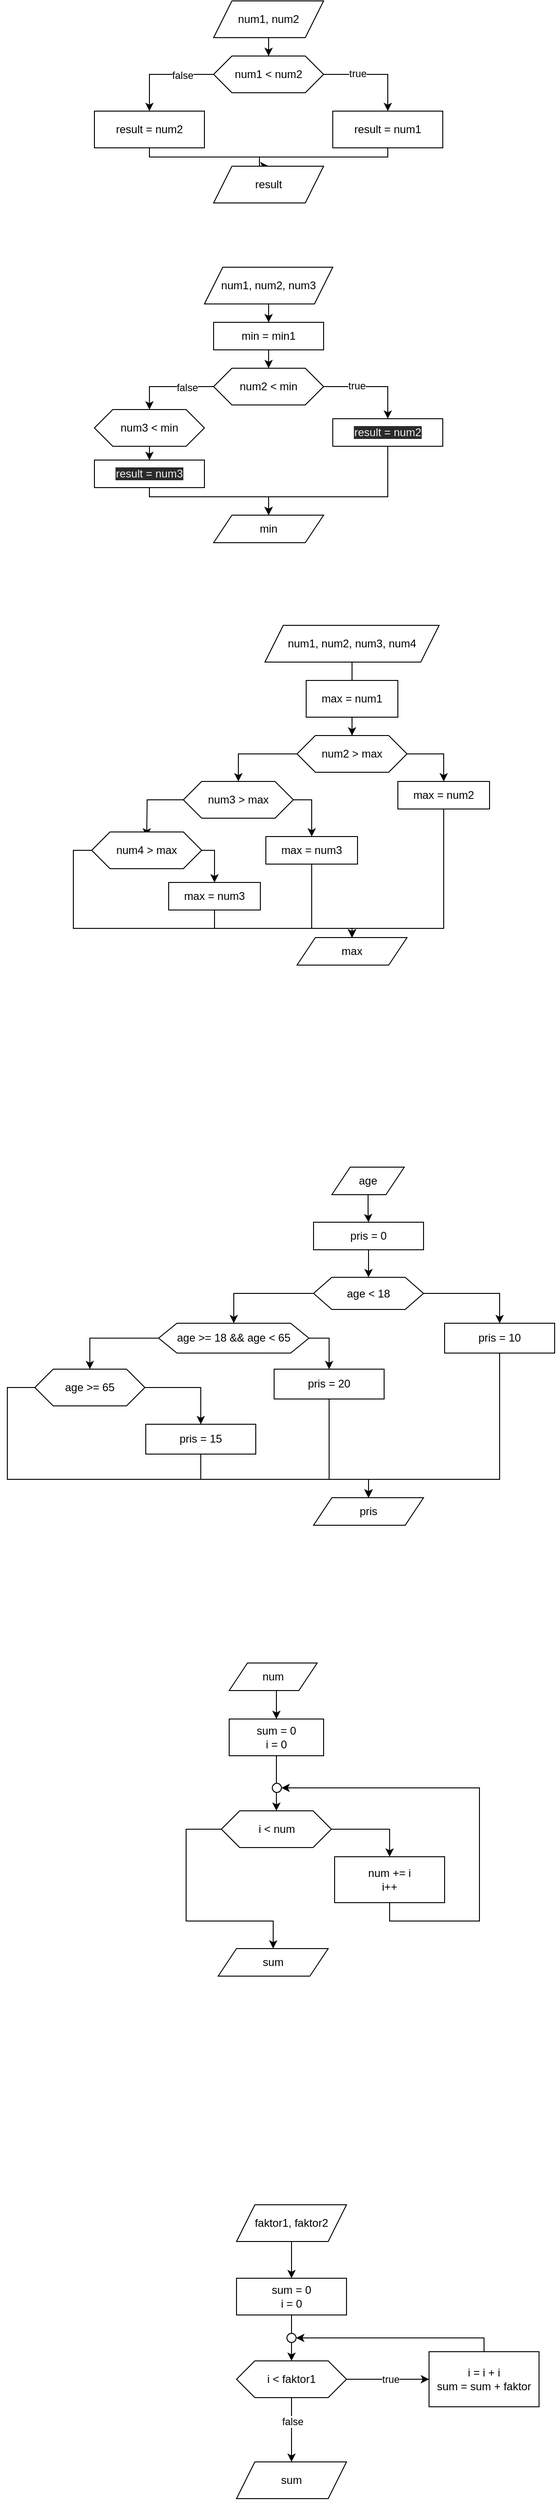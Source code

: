 <mxfile>
    <diagram id="1pdJBvF3buKM2GbMjgxv" name="Page-1">
        <mxGraphModel dx="926" dy="777" grid="1" gridSize="10" guides="1" tooltips="1" connect="1" arrows="1" fold="1" page="1" pageScale="1" pageWidth="827" pageHeight="1169" background="none" math="0" shadow="0">
            <root>
                <mxCell id="0"/>
                <mxCell id="1" parent="0"/>
                <mxCell id="2" style="edgeStyle=orthogonalEdgeStyle;rounded=0;orthogonalLoop=1;jettySize=auto;html=1;" parent="1" source="3" edge="1">
                    <mxGeometry relative="1" as="geometry">
                        <mxPoint x="491" y="800" as="targetPoint"/>
                    </mxGeometry>
                </mxCell>
                <mxCell id="3" value="num1, num2, num3, num4" style="shape=parallelogram;perimeter=parallelogramPerimeter;whiteSpace=wrap;html=1;fixedSize=1;" parent="1" vertex="1">
                    <mxGeometry x="396" y="720" width="190" height="40" as="geometry"/>
                </mxCell>
                <mxCell id="4" style="edgeStyle=orthogonalEdgeStyle;rounded=0;orthogonalLoop=1;jettySize=auto;html=1;" parent="1" source="5" target="10" edge="1">
                    <mxGeometry relative="1" as="geometry"/>
                </mxCell>
                <mxCell id="5" value="max = num1" style="rounded=0;whiteSpace=wrap;html=1;" parent="1" vertex="1">
                    <mxGeometry x="441" y="780" width="100" height="40" as="geometry"/>
                </mxCell>
                <mxCell id="112" style="edgeStyle=orthogonalEdgeStyle;rounded=0;orthogonalLoop=1;jettySize=auto;html=1;exitX=1;exitY=0.5;exitDx=0;exitDy=0;entryX=0.5;entryY=0;entryDx=0;entryDy=0;" parent="1" source="10" target="11" edge="1">
                    <mxGeometry relative="1" as="geometry"/>
                </mxCell>
                <mxCell id="117" value="" style="edgeStyle=orthogonalEdgeStyle;rounded=0;orthogonalLoop=1;jettySize=auto;html=1;" parent="1" source="10" target="116" edge="1">
                    <mxGeometry relative="1" as="geometry"/>
                </mxCell>
                <mxCell id="10" value="num2 &amp;gt; max" style="shape=hexagon;perimeter=hexagonPerimeter2;whiteSpace=wrap;html=1;fixedSize=1;" parent="1" vertex="1">
                    <mxGeometry x="431" y="840" width="120" height="40" as="geometry"/>
                </mxCell>
                <mxCell id="133" style="edgeStyle=orthogonalEdgeStyle;rounded=0;orthogonalLoop=1;jettySize=auto;html=1;exitX=0.5;exitY=1;exitDx=0;exitDy=0;entryX=0.5;entryY=0;entryDx=0;entryDy=0;" edge="1" parent="1" source="11" target="127">
                    <mxGeometry relative="1" as="geometry">
                        <Array as="points">
                            <mxPoint x="591" y="1050"/>
                            <mxPoint x="491" y="1050"/>
                        </Array>
                    </mxGeometry>
                </mxCell>
                <mxCell id="11" value="max = num2" style="rounded=0;whiteSpace=wrap;html=1;" parent="1" vertex="1">
                    <mxGeometry x="541" y="890" width="100" height="30" as="geometry"/>
                </mxCell>
                <mxCell id="44" value="" style="edgeStyle=orthogonalEdgeStyle;rounded=0;orthogonalLoop=1;jettySize=auto;html=1;" parent="1" source="42" target="43" edge="1">
                    <mxGeometry relative="1" as="geometry"/>
                </mxCell>
                <mxCell id="42" value="faktor1, faktor2" style="shape=parallelogram;perimeter=parallelogramPerimeter;whiteSpace=wrap;html=1;fixedSize=1;" parent="1" vertex="1">
                    <mxGeometry x="365" y="2440" width="120" height="40" as="geometry"/>
                </mxCell>
                <mxCell id="50" value="" style="edgeStyle=orthogonalEdgeStyle;rounded=0;orthogonalLoop=1;jettySize=auto;html=1;" parent="1" source="43" target="45" edge="1">
                    <mxGeometry relative="1" as="geometry"/>
                </mxCell>
                <mxCell id="43" value="sum = 0&lt;br&gt;i = 0" style="whiteSpace=wrap;html=1;" parent="1" vertex="1">
                    <mxGeometry x="365" y="2520" width="120" height="40" as="geometry"/>
                </mxCell>
                <mxCell id="48" value="" style="edgeStyle=orthogonalEdgeStyle;rounded=0;orthogonalLoop=1;jettySize=auto;html=1;" parent="1" source="45" target="47" edge="1">
                    <mxGeometry relative="1" as="geometry"/>
                </mxCell>
                <mxCell id="55" value="true" style="edgeLabel;html=1;align=center;verticalAlign=middle;resizable=0;points=[];" parent="48" vertex="1" connectable="0">
                    <mxGeometry x="0.052" relative="1" as="geometry">
                        <mxPoint as="offset"/>
                    </mxGeometry>
                </mxCell>
                <mxCell id="54" value="" style="edgeStyle=orthogonalEdgeStyle;rounded=0;orthogonalLoop=1;jettySize=auto;html=1;" parent="1" source="45" target="53" edge="1">
                    <mxGeometry relative="1" as="geometry">
                        <Array as="points">
                            <mxPoint x="425" y="2660"/>
                            <mxPoint x="425" y="2660"/>
                        </Array>
                    </mxGeometry>
                </mxCell>
                <mxCell id="56" value="false" style="edgeLabel;html=1;align=center;verticalAlign=middle;resizable=0;points=[];" parent="54" vertex="1" connectable="0">
                    <mxGeometry x="-0.256" y="1" relative="1" as="geometry">
                        <mxPoint as="offset"/>
                    </mxGeometry>
                </mxCell>
                <mxCell id="45" value="i &amp;lt; faktor1" style="shape=hexagon;perimeter=hexagonPerimeter2;whiteSpace=wrap;html=1;fixedSize=1;" parent="1" vertex="1">
                    <mxGeometry x="365" y="2610" width="120" height="40" as="geometry"/>
                </mxCell>
                <mxCell id="52" style="edgeStyle=orthogonalEdgeStyle;rounded=0;orthogonalLoop=1;jettySize=auto;html=1;exitX=0.5;exitY=0;exitDx=0;exitDy=0;entryX=1;entryY=0.5;entryDx=0;entryDy=0;" parent="1" source="47" target="49" edge="1">
                    <mxGeometry relative="1" as="geometry">
                        <Array as="points">
                            <mxPoint x="635" y="2585"/>
                        </Array>
                    </mxGeometry>
                </mxCell>
                <mxCell id="47" value="i = i + i&lt;br&gt;sum = sum + faktor" style="whiteSpace=wrap;html=1;" parent="1" vertex="1">
                    <mxGeometry x="575" y="2600" width="120" height="60" as="geometry"/>
                </mxCell>
                <mxCell id="49" value="" style="ellipse;whiteSpace=wrap;html=1;aspect=fixed;" parent="1" vertex="1">
                    <mxGeometry x="420" y="2580" width="10" height="10" as="geometry"/>
                </mxCell>
                <mxCell id="53" value="sum" style="shape=parallelogram;perimeter=parallelogramPerimeter;whiteSpace=wrap;html=1;fixedSize=1;" parent="1" vertex="1">
                    <mxGeometry x="365" y="2720" width="120" height="40" as="geometry"/>
                </mxCell>
                <mxCell id="59" value="" style="edgeStyle=orthogonalEdgeStyle;rounded=0;orthogonalLoop=1;jettySize=auto;html=1;" parent="1" source="57" target="58" edge="1">
                    <mxGeometry relative="1" as="geometry"/>
                </mxCell>
                <mxCell id="57" value="num1, num2" style="shape=parallelogram;perimeter=parallelogramPerimeter;whiteSpace=wrap;html=1;fixedSize=1;" parent="1" vertex="1">
                    <mxGeometry x="340" y="40" width="120" height="40" as="geometry"/>
                </mxCell>
                <mxCell id="61" value="" style="edgeStyle=orthogonalEdgeStyle;rounded=0;orthogonalLoop=1;jettySize=auto;html=1;" parent="1" source="58" target="60" edge="1">
                    <mxGeometry relative="1" as="geometry"/>
                </mxCell>
                <mxCell id="67" value="true" style="edgeLabel;html=1;align=center;verticalAlign=middle;resizable=0;points=[];" parent="61" vertex="1" connectable="0">
                    <mxGeometry x="-0.323" y="1" relative="1" as="geometry">
                        <mxPoint as="offset"/>
                    </mxGeometry>
                </mxCell>
                <mxCell id="63" style="edgeStyle=orthogonalEdgeStyle;rounded=0;orthogonalLoop=1;jettySize=auto;html=1;exitX=0;exitY=0.5;exitDx=0;exitDy=0;entryX=0.5;entryY=0;entryDx=0;entryDy=0;" parent="1" source="58" target="62" edge="1">
                    <mxGeometry relative="1" as="geometry"/>
                </mxCell>
                <mxCell id="68" value="false" style="edgeLabel;html=1;align=center;verticalAlign=middle;resizable=0;points=[];" parent="63" vertex="1" connectable="0">
                    <mxGeometry x="-0.383" y="1" relative="1" as="geometry">
                        <mxPoint as="offset"/>
                    </mxGeometry>
                </mxCell>
                <mxCell id="58" value="num1 &amp;lt; num2" style="shape=hexagon;perimeter=hexagonPerimeter2;whiteSpace=wrap;html=1;fixedSize=1;" parent="1" vertex="1">
                    <mxGeometry x="340" y="100" width="120" height="40" as="geometry"/>
                </mxCell>
                <mxCell id="66" style="edgeStyle=orthogonalEdgeStyle;rounded=0;orthogonalLoop=1;jettySize=auto;html=1;exitX=0.5;exitY=1;exitDx=0;exitDy=0;entryX=0.5;entryY=0;entryDx=0;entryDy=0;" parent="1" source="60" target="64" edge="1">
                    <mxGeometry relative="1" as="geometry">
                        <mxPoint x="390" y="280" as="targetPoint"/>
                        <Array as="points">
                            <mxPoint x="530" y="210"/>
                            <mxPoint x="390" y="210"/>
                            <mxPoint x="390" y="220"/>
                        </Array>
                    </mxGeometry>
                </mxCell>
                <mxCell id="60" value="result = num1" style="whiteSpace=wrap;html=1;" parent="1" vertex="1">
                    <mxGeometry x="470" y="160" width="120" height="40" as="geometry"/>
                </mxCell>
                <mxCell id="65" style="edgeStyle=orthogonalEdgeStyle;rounded=0;orthogonalLoop=1;jettySize=auto;html=1;entryX=0.5;entryY=0;entryDx=0;entryDy=0;" parent="1" source="62" target="64" edge="1">
                    <mxGeometry relative="1" as="geometry">
                        <Array as="points">
                            <mxPoint x="270" y="210"/>
                            <mxPoint x="390" y="210"/>
                            <mxPoint x="390" y="220"/>
                        </Array>
                    </mxGeometry>
                </mxCell>
                <mxCell id="62" value="result = num2" style="whiteSpace=wrap;html=1;" parent="1" vertex="1">
                    <mxGeometry x="210" y="160" width="120" height="40" as="geometry"/>
                </mxCell>
                <mxCell id="64" value="result" style="shape=parallelogram;perimeter=parallelogramPerimeter;whiteSpace=wrap;html=1;fixedSize=1;" parent="1" vertex="1">
                    <mxGeometry x="340" y="220" width="120" height="40" as="geometry"/>
                </mxCell>
                <mxCell id="98" style="edgeStyle=orthogonalEdgeStyle;rounded=0;orthogonalLoop=1;jettySize=auto;html=1;entryX=0.5;entryY=0;entryDx=0;entryDy=0;" parent="1" source="71" target="97" edge="1">
                    <mxGeometry relative="1" as="geometry"/>
                </mxCell>
                <mxCell id="71" value="num1, num2, num3" style="shape=parallelogram;perimeter=parallelogramPerimeter;whiteSpace=wrap;html=1;fixedSize=1;" parent="1" vertex="1">
                    <mxGeometry x="330" y="330" width="140" height="40" as="geometry"/>
                </mxCell>
                <mxCell id="72" value="" style="edgeStyle=orthogonalEdgeStyle;rounded=0;orthogonalLoop=1;jettySize=auto;html=1;entryX=0.5;entryY=0;entryDx=0;entryDy=0;" parent="1" source="76" target="101" edge="1">
                    <mxGeometry relative="1" as="geometry">
                        <mxPoint x="530" y="490" as="targetPoint"/>
                    </mxGeometry>
                </mxCell>
                <mxCell id="73" value="true" style="edgeLabel;html=1;align=center;verticalAlign=middle;resizable=0;points=[];" parent="72" vertex="1" connectable="0">
                    <mxGeometry x="-0.323" y="1" relative="1" as="geometry">
                        <mxPoint as="offset"/>
                    </mxGeometry>
                </mxCell>
                <mxCell id="74" style="edgeStyle=orthogonalEdgeStyle;rounded=0;orthogonalLoop=1;jettySize=auto;html=1;exitX=0;exitY=0.5;exitDx=0;exitDy=0;entryX=0.5;entryY=0;entryDx=0;entryDy=0;" parent="1" source="76" target="100" edge="1">
                    <mxGeometry relative="1" as="geometry">
                        <mxPoint x="270" y="490" as="targetPoint"/>
                    </mxGeometry>
                </mxCell>
                <mxCell id="75" value="false" style="edgeLabel;html=1;align=center;verticalAlign=middle;resizable=0;points=[];" parent="74" vertex="1" connectable="0">
                    <mxGeometry x="-0.383" y="1" relative="1" as="geometry">
                        <mxPoint as="offset"/>
                    </mxGeometry>
                </mxCell>
                <mxCell id="76" value="num2 &amp;lt; min" style="shape=hexagon;perimeter=hexagonPerimeter2;whiteSpace=wrap;html=1;fixedSize=1;" parent="1" vertex="1">
                    <mxGeometry x="340" y="440" width="120" height="40" as="geometry"/>
                </mxCell>
                <mxCell id="83" style="edgeStyle=orthogonalEdgeStyle;rounded=0;orthogonalLoop=1;jettySize=auto;html=1;exitX=0.5;exitY=1;exitDx=0;exitDy=0;" parent="1" edge="1">
                    <mxGeometry relative="1" as="geometry">
                        <mxPoint x="270" y="530" as="sourcePoint"/>
                        <mxPoint x="270" y="530" as="targetPoint"/>
                    </mxGeometry>
                </mxCell>
                <mxCell id="99" style="edgeStyle=orthogonalEdgeStyle;rounded=0;orthogonalLoop=1;jettySize=auto;html=1;exitX=0.5;exitY=1;exitDx=0;exitDy=0;entryX=0.5;entryY=0;entryDx=0;entryDy=0;" parent="1" source="97" target="76" edge="1">
                    <mxGeometry relative="1" as="geometry"/>
                </mxCell>
                <mxCell id="97" value="min = min1" style="rounded=0;whiteSpace=wrap;html=1;" parent="1" vertex="1">
                    <mxGeometry x="340" y="390" width="120" height="30" as="geometry"/>
                </mxCell>
                <mxCell id="107" style="edgeStyle=orthogonalEdgeStyle;rounded=0;orthogonalLoop=1;jettySize=auto;html=1;exitX=0.5;exitY=1;exitDx=0;exitDy=0;entryX=0.5;entryY=0;entryDx=0;entryDy=0;" parent="1" source="100" target="106" edge="1">
                    <mxGeometry relative="1" as="geometry"/>
                </mxCell>
                <mxCell id="100" value="num3 &amp;lt; min" style="shape=hexagon;perimeter=hexagonPerimeter2;whiteSpace=wrap;html=1;fixedSize=1;" parent="1" vertex="1">
                    <mxGeometry x="210" y="485" width="120" height="40" as="geometry"/>
                </mxCell>
                <mxCell id="110" style="edgeStyle=orthogonalEdgeStyle;rounded=0;orthogonalLoop=1;jettySize=auto;html=1;entryX=0.5;entryY=0;entryDx=0;entryDy=0;" parent="1" source="101" target="108" edge="1">
                    <mxGeometry relative="1" as="geometry">
                        <Array as="points">
                            <mxPoint x="530" y="580"/>
                            <mxPoint x="400" y="580"/>
                        </Array>
                    </mxGeometry>
                </mxCell>
                <mxCell id="101" value="&lt;span style=&quot;color: rgb(240 , 240 , 240) ; font-family: &amp;#34;helvetica&amp;#34; ; font-size: 12px ; font-style: normal ; font-weight: 400 ; letter-spacing: normal ; text-align: center ; text-indent: 0px ; text-transform: none ; word-spacing: 0px ; background-color: rgb(42 , 42 , 42) ; display: inline ; float: none&quot;&gt;result = num2&lt;/span&gt;" style="rounded=0;whiteSpace=wrap;html=1;" parent="1" vertex="1">
                    <mxGeometry x="470" y="495" width="120" height="30" as="geometry"/>
                </mxCell>
                <mxCell id="109" style="edgeStyle=orthogonalEdgeStyle;rounded=0;orthogonalLoop=1;jettySize=auto;html=1;entryX=0.5;entryY=0;entryDx=0;entryDy=0;" parent="1" source="106" target="108" edge="1">
                    <mxGeometry relative="1" as="geometry">
                        <Array as="points">
                            <mxPoint x="270" y="580"/>
                            <mxPoint x="400" y="580"/>
                        </Array>
                    </mxGeometry>
                </mxCell>
                <mxCell id="106" value="&lt;span style=&quot;color: rgb(240 , 240 , 240) ; font-family: &amp;#34;helvetica&amp;#34; ; font-size: 12px ; font-style: normal ; font-weight: 400 ; letter-spacing: normal ; text-align: center ; text-indent: 0px ; text-transform: none ; word-spacing: 0px ; background-color: rgb(42 , 42 , 42) ; display: inline ; float: none&quot;&gt;result = num3&lt;/span&gt;" style="rounded=0;whiteSpace=wrap;html=1;" parent="1" vertex="1">
                    <mxGeometry x="210" y="540" width="120" height="30" as="geometry"/>
                </mxCell>
                <mxCell id="108" value="min" style="shape=parallelogram;perimeter=parallelogramPerimeter;whiteSpace=wrap;html=1;fixedSize=1;" parent="1" vertex="1">
                    <mxGeometry x="340" y="600" width="120" height="30" as="geometry"/>
                </mxCell>
                <mxCell id="119" style="edgeStyle=orthogonalEdgeStyle;rounded=0;orthogonalLoop=1;jettySize=auto;html=1;entryX=0.5;entryY=0;entryDx=0;entryDy=0;" edge="1" parent="1" source="116" target="118">
                    <mxGeometry relative="1" as="geometry">
                        <Array as="points">
                            <mxPoint x="447" y="910"/>
                        </Array>
                    </mxGeometry>
                </mxCell>
                <mxCell id="120" style="edgeStyle=orthogonalEdgeStyle;rounded=0;orthogonalLoop=1;jettySize=auto;html=1;" edge="1" parent="1" source="116">
                    <mxGeometry relative="1" as="geometry">
                        <mxPoint x="267" y="950" as="targetPoint"/>
                    </mxGeometry>
                </mxCell>
                <mxCell id="116" value="num3 &amp;gt; max" style="shape=hexagon;perimeter=hexagonPerimeter2;whiteSpace=wrap;html=1;fixedSize=1;" parent="1" vertex="1">
                    <mxGeometry x="307" y="890" width="120" height="40" as="geometry"/>
                </mxCell>
                <mxCell id="134" style="edgeStyle=orthogonalEdgeStyle;rounded=0;orthogonalLoop=1;jettySize=auto;html=1;entryX=0.5;entryY=0;entryDx=0;entryDy=0;" edge="1" parent="1" source="118" target="127">
                    <mxGeometry relative="1" as="geometry">
                        <Array as="points">
                            <mxPoint x="447" y="1050"/>
                            <mxPoint x="491" y="1050"/>
                        </Array>
                    </mxGeometry>
                </mxCell>
                <mxCell id="118" value="max = num3" style="rounded=0;whiteSpace=wrap;html=1;" vertex="1" parent="1">
                    <mxGeometry x="397" y="950" width="100" height="30" as="geometry"/>
                </mxCell>
                <mxCell id="123" style="edgeStyle=orthogonalEdgeStyle;rounded=0;orthogonalLoop=1;jettySize=auto;html=1;entryX=0.5;entryY=0;entryDx=0;entryDy=0;" edge="1" parent="1" source="121" target="122">
                    <mxGeometry relative="1" as="geometry">
                        <Array as="points">
                            <mxPoint x="341" y="965"/>
                        </Array>
                    </mxGeometry>
                </mxCell>
                <mxCell id="136" style="edgeStyle=orthogonalEdgeStyle;rounded=0;orthogonalLoop=1;jettySize=auto;html=1;entryX=0.5;entryY=0;entryDx=0;entryDy=0;" edge="1" parent="1" source="121" target="127">
                    <mxGeometry relative="1" as="geometry">
                        <mxPoint x="377" y="1090" as="targetPoint"/>
                        <Array as="points">
                            <mxPoint x="187" y="965"/>
                            <mxPoint x="187" y="1050"/>
                            <mxPoint x="491" y="1050"/>
                        </Array>
                    </mxGeometry>
                </mxCell>
                <mxCell id="121" value="num4 &amp;gt; max" style="shape=hexagon;perimeter=hexagonPerimeter2;whiteSpace=wrap;html=1;fixedSize=1;" vertex="1" parent="1">
                    <mxGeometry x="207" y="945" width="120" height="40" as="geometry"/>
                </mxCell>
                <mxCell id="135" style="edgeStyle=orthogonalEdgeStyle;rounded=0;orthogonalLoop=1;jettySize=auto;html=1;entryX=0.5;entryY=0;entryDx=0;entryDy=0;" edge="1" parent="1" source="122" target="127">
                    <mxGeometry relative="1" as="geometry">
                        <mxPoint x="367" y="1080" as="targetPoint"/>
                        <Array as="points">
                            <mxPoint x="341" y="1050"/>
                            <mxPoint x="491" y="1050"/>
                        </Array>
                    </mxGeometry>
                </mxCell>
                <mxCell id="122" value="max = num3" style="rounded=0;whiteSpace=wrap;html=1;" vertex="1" parent="1">
                    <mxGeometry x="291" y="1000" width="100" height="30" as="geometry"/>
                </mxCell>
                <mxCell id="127" value="max" style="shape=parallelogram;perimeter=parallelogramPerimeter;whiteSpace=wrap;html=1;fixedSize=1;" vertex="1" parent="1">
                    <mxGeometry x="431" y="1060" width="120" height="30" as="geometry"/>
                </mxCell>
                <mxCell id="139" value="" style="edgeStyle=orthogonalEdgeStyle;rounded=0;orthogonalLoop=1;jettySize=auto;html=1;" edge="1" parent="1" source="137" target="138">
                    <mxGeometry relative="1" as="geometry"/>
                </mxCell>
                <mxCell id="137" value="age" style="shape=parallelogram;perimeter=parallelogramPerimeter;whiteSpace=wrap;html=1;fixedSize=1;" vertex="1" parent="1">
                    <mxGeometry x="469" y="1310" width="79" height="30" as="geometry"/>
                </mxCell>
                <mxCell id="141" value="" style="edgeStyle=orthogonalEdgeStyle;rounded=0;orthogonalLoop=1;jettySize=auto;html=1;" edge="1" parent="1" source="138" target="140">
                    <mxGeometry relative="1" as="geometry"/>
                </mxCell>
                <mxCell id="138" value="pris = 0" style="whiteSpace=wrap;html=1;" vertex="1" parent="1">
                    <mxGeometry x="449" y="1370" width="120" height="30" as="geometry"/>
                </mxCell>
                <mxCell id="143" value="" style="edgeStyle=orthogonalEdgeStyle;rounded=0;orthogonalLoop=1;jettySize=auto;html=1;" edge="1" parent="1" source="140" target="142">
                    <mxGeometry relative="1" as="geometry"/>
                </mxCell>
                <mxCell id="145" value="" style="edgeStyle=orthogonalEdgeStyle;rounded=0;orthogonalLoop=1;jettySize=auto;html=1;" edge="1" parent="1" source="140" target="144">
                    <mxGeometry relative="1" as="geometry"/>
                </mxCell>
                <mxCell id="140" value="age &amp;lt; 18" style="shape=hexagon;perimeter=hexagonPerimeter2;whiteSpace=wrap;html=1;fixedSize=1;" vertex="1" parent="1">
                    <mxGeometry x="449" y="1430" width="120" height="35" as="geometry"/>
                </mxCell>
                <mxCell id="159" style="edgeStyle=orthogonalEdgeStyle;rounded=0;orthogonalLoop=1;jettySize=auto;html=1;exitX=0.5;exitY=1;exitDx=0;exitDy=0;entryX=0.5;entryY=0;entryDx=0;entryDy=0;" edge="1" parent="1" source="142" target="158">
                    <mxGeometry relative="1" as="geometry">
                        <Array as="points">
                            <mxPoint x="652" y="1650"/>
                            <mxPoint x="509" y="1650"/>
                        </Array>
                    </mxGeometry>
                </mxCell>
                <mxCell id="142" value="pris = 10" style="whiteSpace=wrap;html=1;" vertex="1" parent="1">
                    <mxGeometry x="592" y="1480" width="120" height="32.5" as="geometry"/>
                </mxCell>
                <mxCell id="152" style="edgeStyle=orthogonalEdgeStyle;rounded=0;orthogonalLoop=1;jettySize=auto;html=1;exitX=1;exitY=0.5;exitDx=0;exitDy=0;entryX=0.5;entryY=0;entryDx=0;entryDy=0;" edge="1" parent="1" source="144" target="148">
                    <mxGeometry relative="1" as="geometry"/>
                </mxCell>
                <mxCell id="154" style="edgeStyle=orthogonalEdgeStyle;rounded=0;orthogonalLoop=1;jettySize=auto;html=1;entryX=0.5;entryY=0;entryDx=0;entryDy=0;" edge="1" parent="1" source="144" target="153">
                    <mxGeometry relative="1" as="geometry"/>
                </mxCell>
                <mxCell id="144" value="age &amp;gt;= 18 &amp;amp;&amp;amp; age &amp;lt; 65" style="shape=hexagon;perimeter=hexagonPerimeter2;whiteSpace=wrap;html=1;fixedSize=1;" vertex="1" parent="1">
                    <mxGeometry x="280" y="1480" width="164" height="32.5" as="geometry"/>
                </mxCell>
                <mxCell id="160" style="edgeStyle=orthogonalEdgeStyle;rounded=0;orthogonalLoop=1;jettySize=auto;html=1;exitX=0.5;exitY=1;exitDx=0;exitDy=0;entryX=0.5;entryY=0;entryDx=0;entryDy=0;" edge="1" parent="1" source="148" target="158">
                    <mxGeometry relative="1" as="geometry">
                        <mxPoint x="485" y="1640" as="targetPoint"/>
                        <Array as="points">
                            <mxPoint x="466" y="1650"/>
                            <mxPoint x="509" y="1650"/>
                        </Array>
                    </mxGeometry>
                </mxCell>
                <mxCell id="148" value="pris = 20" style="whiteSpace=wrap;html=1;" vertex="1" parent="1">
                    <mxGeometry x="406" y="1530" width="120" height="32.5" as="geometry"/>
                </mxCell>
                <mxCell id="157" style="edgeStyle=orthogonalEdgeStyle;rounded=0;orthogonalLoop=1;jettySize=auto;html=1;entryX=0.5;entryY=0;entryDx=0;entryDy=0;" edge="1" parent="1" source="153" target="156">
                    <mxGeometry relative="1" as="geometry"/>
                </mxCell>
                <mxCell id="162" style="edgeStyle=orthogonalEdgeStyle;rounded=0;orthogonalLoop=1;jettySize=auto;html=1;entryX=0.5;entryY=0;entryDx=0;entryDy=0;" edge="1" parent="1" source="153" target="158">
                    <mxGeometry relative="1" as="geometry">
                        <mxPoint x="495" y="1650" as="targetPoint"/>
                        <Array as="points">
                            <mxPoint x="115" y="1550"/>
                            <mxPoint x="115" y="1650"/>
                            <mxPoint x="509" y="1650"/>
                        </Array>
                    </mxGeometry>
                </mxCell>
                <mxCell id="153" value="age &amp;gt;= 65" style="shape=hexagon;perimeter=hexagonPerimeter2;whiteSpace=wrap;html=1;fixedSize=1;" vertex="1" parent="1">
                    <mxGeometry x="145" y="1530" width="120" height="40" as="geometry"/>
                </mxCell>
                <mxCell id="161" style="edgeStyle=orthogonalEdgeStyle;rounded=0;orthogonalLoop=1;jettySize=auto;html=1;entryX=0.5;entryY=0;entryDx=0;entryDy=0;" edge="1" parent="1" source="156" target="158">
                    <mxGeometry relative="1" as="geometry">
                        <Array as="points">
                            <mxPoint x="326" y="1650"/>
                            <mxPoint x="509" y="1650"/>
                        </Array>
                    </mxGeometry>
                </mxCell>
                <mxCell id="156" value="pris = 15" style="whiteSpace=wrap;html=1;" vertex="1" parent="1">
                    <mxGeometry x="266" y="1590" width="120" height="32.5" as="geometry"/>
                </mxCell>
                <mxCell id="158" value="pris" style="shape=parallelogram;perimeter=parallelogramPerimeter;whiteSpace=wrap;html=1;fixedSize=1;" vertex="1" parent="1">
                    <mxGeometry x="449" y="1670" width="120" height="30" as="geometry"/>
                </mxCell>
                <mxCell id="167" style="edgeStyle=orthogonalEdgeStyle;rounded=0;orthogonalLoop=1;jettySize=auto;html=1;exitX=0.5;exitY=1;exitDx=0;exitDy=0;entryX=0.5;entryY=0;entryDx=0;entryDy=0;" edge="1" parent="1" source="165" target="166">
                    <mxGeometry relative="1" as="geometry"/>
                </mxCell>
                <mxCell id="165" value="num" style="shape=parallelogram;perimeter=parallelogramPerimeter;whiteSpace=wrap;html=1;fixedSize=1;" vertex="1" parent="1">
                    <mxGeometry x="357" y="1850" width="96" height="30" as="geometry"/>
                </mxCell>
                <mxCell id="170" value="" style="edgeStyle=orthogonalEdgeStyle;rounded=0;orthogonalLoop=1;jettySize=auto;html=1;" edge="1" parent="1" source="166" target="169">
                    <mxGeometry relative="1" as="geometry"/>
                </mxCell>
                <mxCell id="166" value="sum = 0&lt;br&gt;i = 0" style="whiteSpace=wrap;html=1;" vertex="1" parent="1">
                    <mxGeometry x="357" y="1911" width="103" height="40" as="geometry"/>
                </mxCell>
                <mxCell id="172" value="" style="edgeStyle=orthogonalEdgeStyle;rounded=0;orthogonalLoop=1;jettySize=auto;html=1;" edge="1" parent="1" source="169" target="171">
                    <mxGeometry relative="1" as="geometry"/>
                </mxCell>
                <mxCell id="176" style="edgeStyle=orthogonalEdgeStyle;rounded=0;orthogonalLoop=1;jettySize=auto;html=1;entryX=0.5;entryY=0;entryDx=0;entryDy=0;" edge="1" parent="1" source="169" target="177">
                    <mxGeometry relative="1" as="geometry">
                        <mxPoint x="320" y="2121" as="targetPoint"/>
                        <Array as="points">
                            <mxPoint x="310" y="2031"/>
                            <mxPoint x="310" y="2131"/>
                            <mxPoint x="405" y="2131"/>
                        </Array>
                    </mxGeometry>
                </mxCell>
                <mxCell id="169" value="i &amp;lt; num" style="shape=hexagon;perimeter=hexagonPerimeter2;whiteSpace=wrap;html=1;fixedSize=1;" vertex="1" parent="1">
                    <mxGeometry x="348.5" y="2011" width="120" height="40" as="geometry"/>
                </mxCell>
                <mxCell id="173" style="edgeStyle=orthogonalEdgeStyle;rounded=0;orthogonalLoop=1;jettySize=auto;html=1;entryX=1;entryY=0.5;entryDx=0;entryDy=0;" edge="1" parent="1" source="171" target="174">
                    <mxGeometry relative="1" as="geometry">
                        <mxPoint x="490" y="1981" as="targetPoint"/>
                        <Array as="points">
                            <mxPoint x="532" y="2131"/>
                            <mxPoint x="630" y="2131"/>
                            <mxPoint x="630" y="1986"/>
                        </Array>
                    </mxGeometry>
                </mxCell>
                <mxCell id="171" value="num += i&lt;br&gt;i++" style="whiteSpace=wrap;html=1;" vertex="1" parent="1">
                    <mxGeometry x="472" y="2061" width="120" height="50" as="geometry"/>
                </mxCell>
                <mxCell id="174" value="" style="ellipse;whiteSpace=wrap;html=1;aspect=fixed;" vertex="1" parent="1">
                    <mxGeometry x="404" y="1981" width="10" height="10" as="geometry"/>
                </mxCell>
                <mxCell id="177" value="sum" style="shape=parallelogram;perimeter=parallelogramPerimeter;whiteSpace=wrap;html=1;fixedSize=1;" vertex="1" parent="1">
                    <mxGeometry x="345" y="2161" width="120" height="30" as="geometry"/>
                </mxCell>
            </root>
        </mxGraphModel>
    </diagram>
</mxfile>